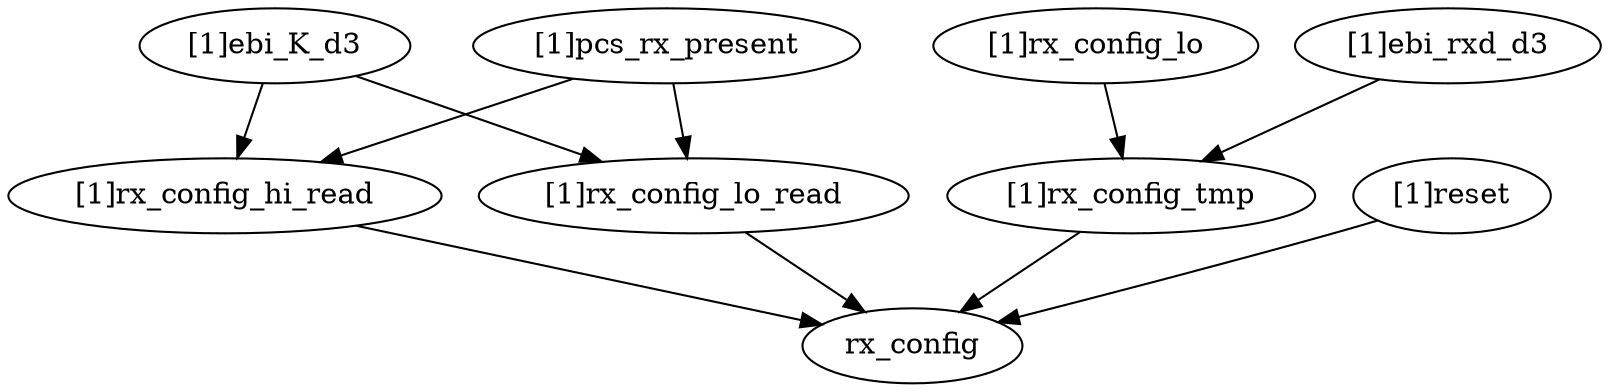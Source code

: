 strict digraph "" {
	"[1]ebi_K_d3"	 [complexity=3,
		importance=0.0175742084751,
		rank=0.00585806949169];
	"[1]rx_config_hi_read"	 [complexity=1,
		importance=0.0129714329077,
		rank=0.0129714329077];
	"[1]ebi_K_d3" -> "[1]rx_config_hi_read";
	"[1]rx_config_lo_read"	 [complexity=1,
		importance=0.0129714329077,
		rank=0.0129714329077];
	"[1]ebi_K_d3" -> "[1]rx_config_lo_read";
	rx_config	 [complexity=0,
		importance=0.0081503286615,
		rank=0.0];
	"[1]pcs_rx_present"	 [complexity=2,
		importance=0.0598396449447,
		rank=0.0299198224723];
	"[1]pcs_rx_present" -> "[1]rx_config_hi_read";
	"[1]pcs_rx_present" -> "[1]rx_config_lo_read";
	"[1]rx_config_tmp"	 [complexity=2,
		importance=0.0161845523882,
		rank=0.00809227619408];
	"[1]rx_config_tmp" -> rx_config;
	"[1]rx_config_lo"	 [complexity=5,
		importance=0.021888365346,
		rank=0.0043776730692];
	"[1]rx_config_lo" -> "[1]rx_config_tmp";
	"[1]ebi_rxd_d3"	 [complexity=5,
		importance=0.0207886477915,
		rank=0.00415772955831];
	"[1]ebi_rxd_d3" -> "[1]rx_config_tmp";
	"[1]rx_config_hi_read" -> rx_config;
	"[1]rx_config_lo_read" -> rx_config;
	"[1]reset"	 [complexity=1,
		importance=0.0207155738984,
		rank=0.0207155738984];
	"[1]reset" -> rx_config;
}
